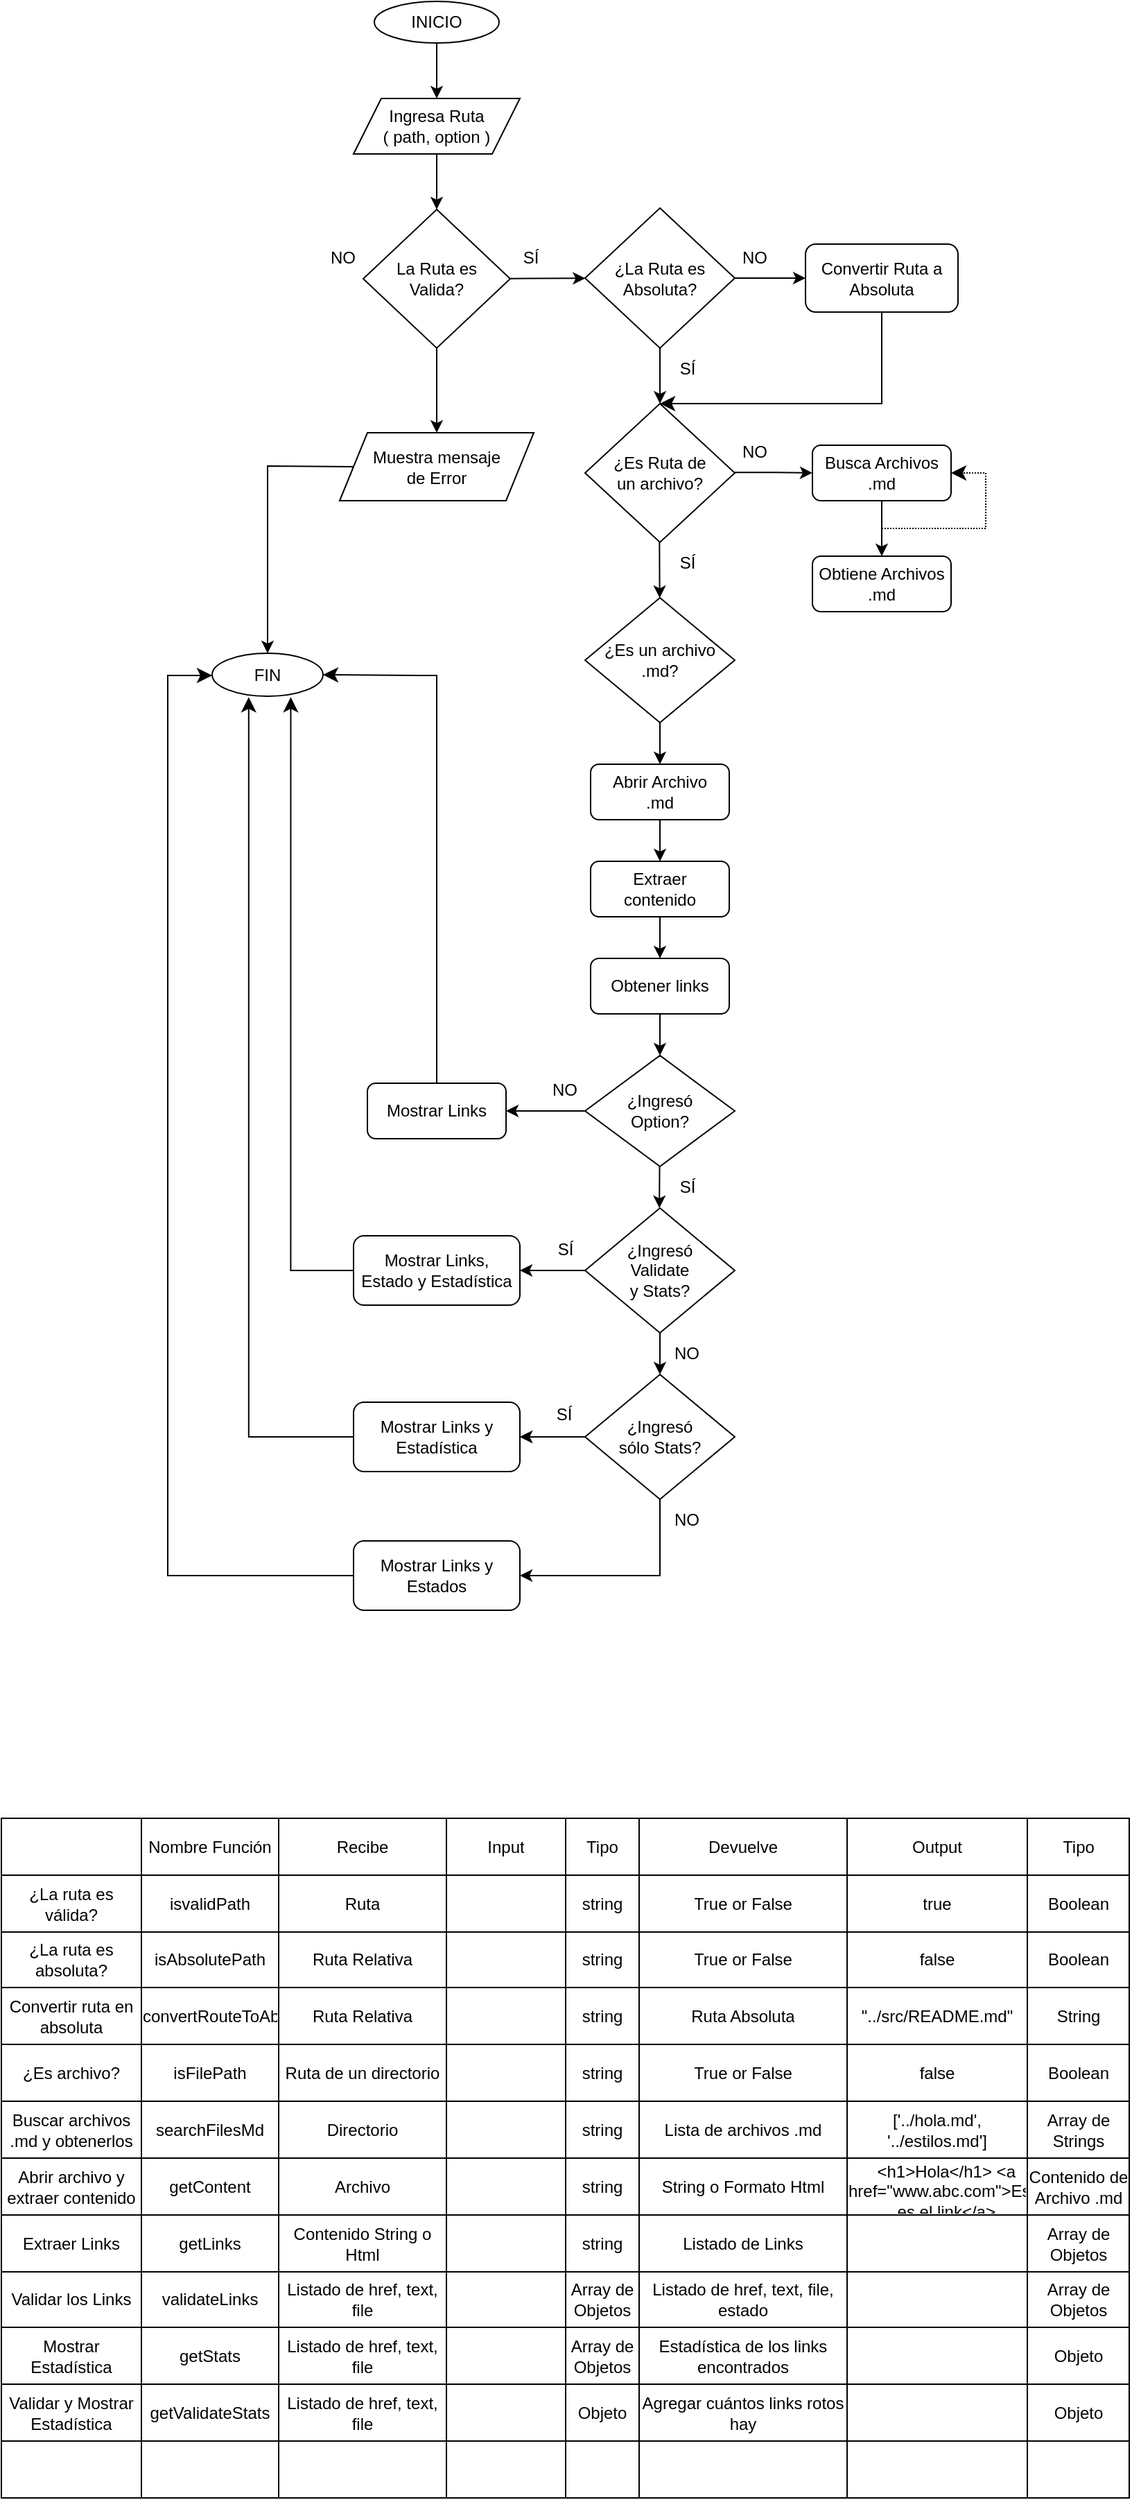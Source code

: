 <mxfile version="21.0.6" type="github">
  <diagram name="Página-1" id="93haLuahg1Ov3Uhfy_TV">
    <mxGraphModel dx="1177" dy="537" grid="1" gridSize="10" guides="1" tooltips="1" connect="1" arrows="1" fold="1" page="1" pageScale="1" pageWidth="827" pageHeight="1169" math="0" shadow="0">
      <root>
        <mxCell id="0" />
        <mxCell id="1" parent="0" />
        <mxCell id="Y0-RWTtbSj_2u-Xx135a-1" value="INICIO" style="ellipse;whiteSpace=wrap;html=1;" vertex="1" parent="1">
          <mxGeometry x="279" y="50" width="90" height="30" as="geometry" />
        </mxCell>
        <mxCell id="Y0-RWTtbSj_2u-Xx135a-2" value="Ingresa Ruta&lt;br&gt;( path, option )" style="shape=parallelogram;perimeter=parallelogramPerimeter;whiteSpace=wrap;html=1;fixedSize=1;" vertex="1" parent="1">
          <mxGeometry x="264" y="120" width="120" height="40" as="geometry" />
        </mxCell>
        <mxCell id="Y0-RWTtbSj_2u-Xx135a-3" value="" style="endArrow=classic;html=1;rounded=0;" edge="1" parent="1" source="Y0-RWTtbSj_2u-Xx135a-1" target="Y0-RWTtbSj_2u-Xx135a-2">
          <mxGeometry width="50" height="50" relative="1" as="geometry">
            <mxPoint x="300" y="220" as="sourcePoint" />
            <mxPoint x="350" y="170" as="targetPoint" />
          </mxGeometry>
        </mxCell>
        <mxCell id="Y0-RWTtbSj_2u-Xx135a-4" value="La Ruta es &lt;br&gt;Valida?" style="rhombus;whiteSpace=wrap;html=1;" vertex="1" parent="1">
          <mxGeometry x="271" y="200" width="106" height="100" as="geometry" />
        </mxCell>
        <mxCell id="Y0-RWTtbSj_2u-Xx135a-5" value="" style="endArrow=classic;html=1;rounded=0;" edge="1" parent="1" source="Y0-RWTtbSj_2u-Xx135a-2" target="Y0-RWTtbSj_2u-Xx135a-4">
          <mxGeometry width="50" height="50" relative="1" as="geometry">
            <mxPoint x="324" y="160" as="sourcePoint" />
            <mxPoint x="324" y="200" as="targetPoint" />
          </mxGeometry>
        </mxCell>
        <mxCell id="Y0-RWTtbSj_2u-Xx135a-6" value="" style="endArrow=classic;html=1;rounded=0;" edge="1" parent="1" source="Y0-RWTtbSj_2u-Xx135a-4" target="Y0-RWTtbSj_2u-Xx135a-12">
          <mxGeometry width="50" height="50" relative="1" as="geometry">
            <mxPoint x="380" y="260" as="sourcePoint" />
            <mxPoint x="420" y="239" as="targetPoint" />
          </mxGeometry>
        </mxCell>
        <mxCell id="Y0-RWTtbSj_2u-Xx135a-7" value="" style="endArrow=classic;html=1;rounded=0;entryX=0.5;entryY=0;entryDx=0;entryDy=0;" edge="1" parent="1" source="Y0-RWTtbSj_2u-Xx135a-4" target="Y0-RWTtbSj_2u-Xx135a-15">
          <mxGeometry width="50" height="50" relative="1" as="geometry">
            <mxPoint x="270" y="250" as="sourcePoint" />
            <mxPoint x="250" y="250" as="targetPoint" />
          </mxGeometry>
        </mxCell>
        <mxCell id="Y0-RWTtbSj_2u-Xx135a-8" value="NO" style="text;strokeColor=none;align=center;fillColor=none;html=1;verticalAlign=middle;whiteSpace=wrap;rounded=0;" vertex="1" parent="1">
          <mxGeometry x="242" y="220" width="29" height="30" as="geometry" />
        </mxCell>
        <mxCell id="Y0-RWTtbSj_2u-Xx135a-9" value="SÍ" style="text;strokeColor=none;align=center;fillColor=none;html=1;verticalAlign=middle;whiteSpace=wrap;rounded=0;" vertex="1" parent="1">
          <mxGeometry x="377" y="220" width="30" height="30" as="geometry" />
        </mxCell>
        <mxCell id="Y0-RWTtbSj_2u-Xx135a-10" value="Convertir Ruta a Absoluta" style="rounded=1;whiteSpace=wrap;html=1;" vertex="1" parent="1">
          <mxGeometry x="590" y="225" width="110" height="49" as="geometry" />
        </mxCell>
        <mxCell id="Y0-RWTtbSj_2u-Xx135a-11" value="Busca Archivos .md" style="rounded=1;whiteSpace=wrap;html=1;" vertex="1" parent="1">
          <mxGeometry x="595" y="370" width="100" height="40" as="geometry" />
        </mxCell>
        <mxCell id="Y0-RWTtbSj_2u-Xx135a-12" value="¿La Ruta es Absoluta?" style="rhombus;whiteSpace=wrap;html=1;" vertex="1" parent="1">
          <mxGeometry x="431" y="199" width="108" height="101" as="geometry" />
        </mxCell>
        <mxCell id="Y0-RWTtbSj_2u-Xx135a-19" value="" style="endArrow=classic;html=1;rounded=0;startArrow=none;entryX=0.5;entryY=0;entryDx=0;entryDy=0;exitX=0;exitY=0.5;exitDx=0;exitDy=0;" edge="1" parent="1" source="Y0-RWTtbSj_2u-Xx135a-15" target="Y0-RWTtbSj_2u-Xx135a-20">
          <mxGeometry width="50" height="50" relative="1" as="geometry">
            <mxPoint x="150" y="270" as="sourcePoint" />
            <mxPoint x="159.5" y="303.5" as="targetPoint" />
            <Array as="points">
              <mxPoint x="202" y="385" />
            </Array>
          </mxGeometry>
        </mxCell>
        <mxCell id="Y0-RWTtbSj_2u-Xx135a-20" value="FIN" style="ellipse;whiteSpace=wrap;html=1;" vertex="1" parent="1">
          <mxGeometry x="162" y="520" width="80" height="31" as="geometry" />
        </mxCell>
        <mxCell id="Y0-RWTtbSj_2u-Xx135a-21" value="" style="endArrow=classic;html=1;rounded=0;" edge="1" parent="1" source="Y0-RWTtbSj_2u-Xx135a-12" target="Y0-RWTtbSj_2u-Xx135a-10">
          <mxGeometry width="50" height="50" relative="1" as="geometry">
            <mxPoint x="522" y="239" as="sourcePoint" />
            <mxPoint x="600" y="240" as="targetPoint" />
          </mxGeometry>
        </mxCell>
        <mxCell id="Y0-RWTtbSj_2u-Xx135a-22" value="NO" style="text;strokeColor=none;align=center;fillColor=none;html=1;verticalAlign=middle;whiteSpace=wrap;rounded=0;" vertex="1" parent="1">
          <mxGeometry x="539" y="220" width="29" height="30" as="geometry" />
        </mxCell>
        <mxCell id="Y0-RWTtbSj_2u-Xx135a-23" value="" style="endArrow=classic;html=1;rounded=0;exitX=0.5;exitY=1;exitDx=0;exitDy=0;" edge="1" parent="1" source="Y0-RWTtbSj_2u-Xx135a-12" target="Y0-RWTtbSj_2u-Xx135a-25">
          <mxGeometry width="50" height="50" relative="1" as="geometry">
            <mxPoint x="471.5" y="280" as="sourcePoint" />
            <mxPoint x="471.5" y="320" as="targetPoint" />
          </mxGeometry>
        </mxCell>
        <mxCell id="Y0-RWTtbSj_2u-Xx135a-24" value="SÍ" style="text;strokeColor=none;align=center;fillColor=none;html=1;verticalAlign=middle;whiteSpace=wrap;rounded=0;" vertex="1" parent="1">
          <mxGeometry x="490" y="300" width="30" height="30" as="geometry" />
        </mxCell>
        <mxCell id="Y0-RWTtbSj_2u-Xx135a-25" value="¿Es Ruta de&lt;br&gt;un archivo?" style="rhombus;whiteSpace=wrap;html=1;" vertex="1" parent="1">
          <mxGeometry x="431" y="340" width="108" height="100" as="geometry" />
        </mxCell>
        <mxCell id="Y0-RWTtbSj_2u-Xx135a-15" value="Muestra mensaje&lt;br&gt;de Error" style="shape=parallelogram;perimeter=parallelogramPerimeter;whiteSpace=wrap;html=1;fixedSize=1;" vertex="1" parent="1">
          <mxGeometry x="254" y="361" width="140" height="49" as="geometry" />
        </mxCell>
        <mxCell id="Y0-RWTtbSj_2u-Xx135a-29" value="" style="endArrow=classic;html=1;rounded=0;exitX=1;exitY=0.5;exitDx=0;exitDy=0;entryX=0;entryY=0.5;entryDx=0;entryDy=0;" edge="1" parent="1" target="Y0-RWTtbSj_2u-Xx135a-11">
          <mxGeometry width="50" height="50" relative="1" as="geometry">
            <mxPoint x="539" y="389.66" as="sourcePoint" />
            <mxPoint x="590" y="389.66" as="targetPoint" />
            <Array as="points">
              <mxPoint x="570" y="389.66" />
            </Array>
          </mxGeometry>
        </mxCell>
        <mxCell id="Y0-RWTtbSj_2u-Xx135a-30" value="" style="endArrow=classic;html=1;rounded=0;exitX=0.5;exitY=1;exitDx=0;exitDy=0;" edge="1" parent="1" target="Y0-RWTtbSj_2u-Xx135a-40">
          <mxGeometry width="50" height="50" relative="1" as="geometry">
            <mxPoint x="484.66" y="440" as="sourcePoint" />
            <mxPoint x="484.66" y="480" as="targetPoint" />
          </mxGeometry>
        </mxCell>
        <mxCell id="Y0-RWTtbSj_2u-Xx135a-31" value="SÍ" style="text;strokeColor=none;align=center;fillColor=none;html=1;verticalAlign=middle;whiteSpace=wrap;rounded=0;" vertex="1" parent="1">
          <mxGeometry x="490" y="440" width="30" height="30" as="geometry" />
        </mxCell>
        <mxCell id="Y0-RWTtbSj_2u-Xx135a-32" value="NO" style="text;strokeColor=none;align=center;fillColor=none;html=1;verticalAlign=middle;whiteSpace=wrap;rounded=0;" vertex="1" parent="1">
          <mxGeometry x="539" y="360" width="29" height="30" as="geometry" />
        </mxCell>
        <mxCell id="Y0-RWTtbSj_2u-Xx135a-33" value="Obtiene Archivos .md" style="rounded=1;whiteSpace=wrap;html=1;" vertex="1" parent="1">
          <mxGeometry x="595" y="450" width="100" height="40" as="geometry" />
        </mxCell>
        <mxCell id="Y0-RWTtbSj_2u-Xx135a-34" value="" style="edgeStyle=segmentEdgeStyle;endArrow=classic;html=1;curved=0;rounded=0;endSize=8;startSize=8;exitX=0.5;exitY=1;exitDx=0;exitDy=0;entryX=0.5;entryY=0;entryDx=0;entryDy=0;" edge="1" parent="1" source="Y0-RWTtbSj_2u-Xx135a-10" target="Y0-RWTtbSj_2u-Xx135a-25">
          <mxGeometry width="50" height="50" relative="1" as="geometry">
            <mxPoint x="595" y="339.97" as="sourcePoint" />
            <mxPoint x="645" y="289.97" as="targetPoint" />
            <Array as="points">
              <mxPoint x="645" y="340" />
            </Array>
          </mxGeometry>
        </mxCell>
        <mxCell id="Y0-RWTtbSj_2u-Xx135a-36" value="" style="endArrow=classic;html=1;rounded=0;exitX=0.5;exitY=1;exitDx=0;exitDy=0;entryX=0.5;entryY=0;entryDx=0;entryDy=0;" edge="1" parent="1" source="Y0-RWTtbSj_2u-Xx135a-11" target="Y0-RWTtbSj_2u-Xx135a-33">
          <mxGeometry width="50" height="50" relative="1" as="geometry">
            <mxPoint x="494.66" y="450" as="sourcePoint" />
            <mxPoint x="494.66" y="490" as="targetPoint" />
          </mxGeometry>
        </mxCell>
        <mxCell id="Y0-RWTtbSj_2u-Xx135a-39" value="" style="edgeStyle=elbowEdgeStyle;elbow=horizontal;endArrow=classic;html=1;curved=0;rounded=0;endSize=8;startSize=8;entryX=1;entryY=0.5;entryDx=0;entryDy=0;dashed=1;dashPattern=1 1;" edge="1" parent="1" target="Y0-RWTtbSj_2u-Xx135a-11">
          <mxGeometry width="50" height="50" relative="1" as="geometry">
            <mxPoint x="645" y="430" as="sourcePoint" />
            <mxPoint x="730" y="400" as="targetPoint" />
            <Array as="points">
              <mxPoint x="720" y="430" />
            </Array>
          </mxGeometry>
        </mxCell>
        <mxCell id="Y0-RWTtbSj_2u-Xx135a-40" value="¿Es un&amp;nbsp;archivo&lt;br&gt;.md?" style="rhombus;whiteSpace=wrap;html=1;" vertex="1" parent="1">
          <mxGeometry x="431" y="480" width="108" height="90" as="geometry" />
        </mxCell>
        <mxCell id="Y0-RWTtbSj_2u-Xx135a-42" value="Abrir Archivo &lt;br&gt;.md" style="rounded=1;whiteSpace=wrap;html=1;" vertex="1" parent="1">
          <mxGeometry x="435" y="600" width="100" height="40" as="geometry" />
        </mxCell>
        <mxCell id="Y0-RWTtbSj_2u-Xx135a-43" value="Extraer &lt;br&gt;contenido" style="rounded=1;whiteSpace=wrap;html=1;" vertex="1" parent="1">
          <mxGeometry x="435" y="670" width="100" height="40" as="geometry" />
        </mxCell>
        <mxCell id="Y0-RWTtbSj_2u-Xx135a-44" value="Obtener links" style="rounded=1;whiteSpace=wrap;html=1;" vertex="1" parent="1">
          <mxGeometry x="435" y="740" width="100" height="40" as="geometry" />
        </mxCell>
        <mxCell id="Y0-RWTtbSj_2u-Xx135a-45" value="" style="endArrow=classic;html=1;rounded=0;entryX=0.5;entryY=0;entryDx=0;entryDy=0;" edge="1" parent="1" source="Y0-RWTtbSj_2u-Xx135a-40" target="Y0-RWTtbSj_2u-Xx135a-42">
          <mxGeometry width="50" height="50" relative="1" as="geometry">
            <mxPoint x="485" y="580" as="sourcePoint" />
            <mxPoint x="495" y="490" as="targetPoint" />
          </mxGeometry>
        </mxCell>
        <mxCell id="Y0-RWTtbSj_2u-Xx135a-46" value="" style="endArrow=classic;html=1;rounded=0;" edge="1" parent="1" source="Y0-RWTtbSj_2u-Xx135a-42" target="Y0-RWTtbSj_2u-Xx135a-43">
          <mxGeometry width="50" height="50" relative="1" as="geometry">
            <mxPoint x="484.58" y="640" as="sourcePoint" />
            <mxPoint x="484.58" y="680" as="targetPoint" />
          </mxGeometry>
        </mxCell>
        <mxCell id="Y0-RWTtbSj_2u-Xx135a-47" value="" style="endArrow=classic;html=1;rounded=0;exitX=0.5;exitY=1;exitDx=0;exitDy=0;" edge="1" parent="1" source="Y0-RWTtbSj_2u-Xx135a-43" target="Y0-RWTtbSj_2u-Xx135a-44">
          <mxGeometry width="50" height="50" relative="1" as="geometry">
            <mxPoint x="484.58" y="720" as="sourcePoint" />
            <mxPoint x="485" y="740" as="targetPoint" />
          </mxGeometry>
        </mxCell>
        <mxCell id="Y0-RWTtbSj_2u-Xx135a-49" value="" style="endArrow=classic;html=1;rounded=0;" edge="1" parent="1" source="Y0-RWTtbSj_2u-Xx135a-44" target="Y0-RWTtbSj_2u-Xx135a-50">
          <mxGeometry width="50" height="50" relative="1" as="geometry">
            <mxPoint x="484.58" y="780" as="sourcePoint" />
            <mxPoint x="484.58" y="810" as="targetPoint" />
          </mxGeometry>
        </mxCell>
        <mxCell id="Y0-RWTtbSj_2u-Xx135a-50" value="¿Ingresó &lt;br&gt;Option?" style="rhombus;whiteSpace=wrap;html=1;" vertex="1" parent="1">
          <mxGeometry x="431" y="810" width="108" height="80" as="geometry" />
        </mxCell>
        <mxCell id="Y0-RWTtbSj_2u-Xx135a-51" value="" style="endArrow=classic;html=1;rounded=0;" edge="1" parent="1" source="Y0-RWTtbSj_2u-Xx135a-50">
          <mxGeometry width="50" height="50" relative="1" as="geometry">
            <mxPoint x="484.58" y="890" as="sourcePoint" />
            <mxPoint x="484.58" y="920" as="targetPoint" />
          </mxGeometry>
        </mxCell>
        <mxCell id="Y0-RWTtbSj_2u-Xx135a-54" value="SÍ" style="text;strokeColor=none;align=center;fillColor=none;html=1;verticalAlign=middle;whiteSpace=wrap;rounded=0;" vertex="1" parent="1">
          <mxGeometry x="401.5" y="935" width="30" height="30" as="geometry" />
        </mxCell>
        <mxCell id="Y0-RWTtbSj_2u-Xx135a-56" value="SÍ" style="text;strokeColor=none;align=center;fillColor=none;html=1;verticalAlign=middle;whiteSpace=wrap;rounded=0;" vertex="1" parent="1">
          <mxGeometry x="490" y="890" width="30" height="30" as="geometry" />
        </mxCell>
        <mxCell id="Y0-RWTtbSj_2u-Xx135a-57" value="Mostrar Links" style="rounded=1;whiteSpace=wrap;html=1;" vertex="1" parent="1">
          <mxGeometry x="274" y="830" width="100" height="40" as="geometry" />
        </mxCell>
        <mxCell id="Y0-RWTtbSj_2u-Xx135a-58" value="" style="endArrow=classic;html=1;rounded=0;" edge="1" parent="1" source="Y0-RWTtbSj_2u-Xx135a-50" target="Y0-RWTtbSj_2u-Xx135a-57">
          <mxGeometry width="50" height="50" relative="1" as="geometry">
            <mxPoint x="539" y="849.66" as="sourcePoint" />
            <mxPoint x="595" y="850" as="targetPoint" />
            <Array as="points" />
          </mxGeometry>
        </mxCell>
        <mxCell id="Y0-RWTtbSj_2u-Xx135a-59" value="NO" style="text;strokeColor=none;align=center;fillColor=none;html=1;verticalAlign=middle;whiteSpace=wrap;rounded=0;" vertex="1" parent="1">
          <mxGeometry x="402" y="820" width="29" height="30" as="geometry" />
        </mxCell>
        <mxCell id="Y0-RWTtbSj_2u-Xx135a-60" value="¿Ingresó &lt;br&gt;Validate &lt;br&gt;y Stats?" style="rhombus;whiteSpace=wrap;html=1;" vertex="1" parent="1">
          <mxGeometry x="431" y="920" width="108" height="90" as="geometry" />
        </mxCell>
        <mxCell id="Y0-RWTtbSj_2u-Xx135a-61" value="" style="endArrow=classic;html=1;rounded=0;" edge="1" parent="1" source="Y0-RWTtbSj_2u-Xx135a-60">
          <mxGeometry width="50" height="50" relative="1" as="geometry">
            <mxPoint x="484.58" y="1000" as="sourcePoint" />
            <mxPoint x="485" y="1040" as="targetPoint" />
          </mxGeometry>
        </mxCell>
        <mxCell id="Y0-RWTtbSj_2u-Xx135a-63" value="Mostrar Links, &lt;br&gt;Estado y Estadística" style="rounded=1;whiteSpace=wrap;html=1;" vertex="1" parent="1">
          <mxGeometry x="264" y="940" width="120" height="50" as="geometry" />
        </mxCell>
        <mxCell id="Y0-RWTtbSj_2u-Xx135a-64" value="" style="endArrow=classic;html=1;rounded=0;" edge="1" parent="1" target="Y0-RWTtbSj_2u-Xx135a-63" source="Y0-RWTtbSj_2u-Xx135a-60">
          <mxGeometry width="50" height="50" relative="1" as="geometry">
            <mxPoint x="539" y="965" as="sourcePoint" />
            <mxPoint x="595" y="965" as="targetPoint" />
            <Array as="points" />
          </mxGeometry>
        </mxCell>
        <mxCell id="Y0-RWTtbSj_2u-Xx135a-65" value="NO" style="text;strokeColor=none;align=center;fillColor=none;html=1;verticalAlign=middle;whiteSpace=wrap;rounded=0;" vertex="1" parent="1">
          <mxGeometry x="490" y="1010" width="29" height="30" as="geometry" />
        </mxCell>
        <mxCell id="Y0-RWTtbSj_2u-Xx135a-66" value="SÍ" style="text;strokeColor=none;align=center;fillColor=none;html=1;verticalAlign=middle;whiteSpace=wrap;rounded=0;" vertex="1" parent="1">
          <mxGeometry x="401" y="1054" width="30" height="30" as="geometry" />
        </mxCell>
        <mxCell id="Y0-RWTtbSj_2u-Xx135a-76" value="" style="edgeStyle=orthogonalEdgeStyle;rounded=0;orthogonalLoop=1;jettySize=auto;html=1;" edge="1" parent="1" source="Y0-RWTtbSj_2u-Xx135a-67" target="Y0-RWTtbSj_2u-Xx135a-69">
          <mxGeometry relative="1" as="geometry" />
        </mxCell>
        <mxCell id="Y0-RWTtbSj_2u-Xx135a-67" value="¿Ingresó &lt;br&gt;sólo Stats?" style="rhombus;whiteSpace=wrap;html=1;" vertex="1" parent="1">
          <mxGeometry x="431" y="1040" width="108" height="90" as="geometry" />
        </mxCell>
        <mxCell id="Y0-RWTtbSj_2u-Xx135a-69" value="Mostrar Links y Estadística" style="rounded=1;whiteSpace=wrap;html=1;" vertex="1" parent="1">
          <mxGeometry x="264" y="1060" width="120" height="50" as="geometry" />
        </mxCell>
        <mxCell id="Y0-RWTtbSj_2u-Xx135a-70" value="" style="endArrow=classic;html=1;rounded=0;exitX=0;exitY=0.5;exitDx=0;exitDy=0;" edge="1" parent="1" target="Y0-RWTtbSj_2u-Xx135a-69" source="Y0-RWTtbSj_2u-Xx135a-67">
          <mxGeometry width="50" height="50" relative="1" as="geometry">
            <mxPoint x="539" y="1085" as="sourcePoint" />
            <mxPoint x="595" y="1085" as="targetPoint" />
            <Array as="points" />
          </mxGeometry>
        </mxCell>
        <mxCell id="Y0-RWTtbSj_2u-Xx135a-74" style="edgeStyle=orthogonalEdgeStyle;rounded=0;orthogonalLoop=1;jettySize=auto;html=1;exitX=0.5;exitY=1;exitDx=0;exitDy=0;entryX=1;entryY=0.5;entryDx=0;entryDy=0;" edge="1" parent="1" source="Y0-RWTtbSj_2u-Xx135a-67" target="Y0-RWTtbSj_2u-Xx135a-72">
          <mxGeometry relative="1" as="geometry">
            <mxPoint x="540" y="1200" as="targetPoint" />
          </mxGeometry>
        </mxCell>
        <mxCell id="Y0-RWTtbSj_2u-Xx135a-71" value="NO" style="text;strokeColor=none;align=center;fillColor=none;html=1;verticalAlign=middle;whiteSpace=wrap;rounded=0;" vertex="1" parent="1">
          <mxGeometry x="490" y="1130" width="29" height="30" as="geometry" />
        </mxCell>
        <mxCell id="Y0-RWTtbSj_2u-Xx135a-72" value="Mostrar Links y Estados" style="rounded=1;whiteSpace=wrap;html=1;" vertex="1" parent="1">
          <mxGeometry x="264" y="1160" width="120" height="50" as="geometry" />
        </mxCell>
        <mxCell id="Y0-RWTtbSj_2u-Xx135a-77" value="" style="edgeStyle=segmentEdgeStyle;endArrow=classic;html=1;curved=0;rounded=0;endSize=8;startSize=8;entryX=1;entryY=0.5;entryDx=0;entryDy=0;" edge="1" parent="1" source="Y0-RWTtbSj_2u-Xx135a-57" target="Y0-RWTtbSj_2u-Xx135a-20">
          <mxGeometry width="50" height="50" relative="1" as="geometry">
            <mxPoint x="270" y="850" as="sourcePoint" />
            <mxPoint x="200" y="720" as="targetPoint" />
            <Array as="points">
              <mxPoint x="324" y="536" />
              <mxPoint x="310" y="536" />
            </Array>
          </mxGeometry>
        </mxCell>
        <mxCell id="Y0-RWTtbSj_2u-Xx135a-78" value="" style="edgeStyle=segmentEdgeStyle;endArrow=classic;html=1;curved=0;rounded=0;endSize=8;startSize=8;exitX=0;exitY=0.5;exitDx=0;exitDy=0;entryX=0.709;entryY=1.02;entryDx=0;entryDy=0;entryPerimeter=0;" edge="1" parent="1" source="Y0-RWTtbSj_2u-Xx135a-63" target="Y0-RWTtbSj_2u-Xx135a-20">
          <mxGeometry width="50" height="50" relative="1" as="geometry">
            <mxPoint x="60" y="680" as="sourcePoint" />
            <mxPoint x="110" y="630" as="targetPoint" />
          </mxGeometry>
        </mxCell>
        <mxCell id="Y0-RWTtbSj_2u-Xx135a-79" value="" style="edgeStyle=segmentEdgeStyle;endArrow=classic;html=1;curved=0;rounded=0;endSize=8;startSize=8;exitX=0;exitY=0.5;exitDx=0;exitDy=0;entryX=0.33;entryY=1.02;entryDx=0;entryDy=0;entryPerimeter=0;" edge="1" parent="1" source="Y0-RWTtbSj_2u-Xx135a-69" target="Y0-RWTtbSj_2u-Xx135a-20">
          <mxGeometry width="50" height="50" relative="1" as="geometry">
            <mxPoint x="60" y="990" as="sourcePoint" />
            <mxPoint x="110" y="940" as="targetPoint" />
          </mxGeometry>
        </mxCell>
        <mxCell id="Y0-RWTtbSj_2u-Xx135a-80" value="" style="edgeStyle=segmentEdgeStyle;endArrow=classic;html=1;curved=0;rounded=0;endSize=8;startSize=8;entryX=0;entryY=0.5;entryDx=0;entryDy=0;" edge="1" parent="1" source="Y0-RWTtbSj_2u-Xx135a-72" target="Y0-RWTtbSj_2u-Xx135a-20">
          <mxGeometry width="50" height="50" relative="1" as="geometry">
            <mxPoint x="60" y="1140" as="sourcePoint" />
            <mxPoint x="110" y="530" as="targetPoint" />
            <Array as="points">
              <mxPoint x="130" y="1185" />
              <mxPoint x="130" y="536" />
              <mxPoint x="162" y="536" />
            </Array>
          </mxGeometry>
        </mxCell>
        <mxCell id="Y0-RWTtbSj_2u-Xx135a-82" value="" style="shape=table;startSize=0;container=1;collapsible=0;childLayout=tableLayout;" vertex="1" parent="1">
          <mxGeometry x="10" y="1360" width="813.5" height="490" as="geometry" />
        </mxCell>
        <mxCell id="Y0-RWTtbSj_2u-Xx135a-83" value="" style="shape=tableRow;horizontal=0;startSize=0;swimlaneHead=0;swimlaneBody=0;strokeColor=inherit;top=0;left=0;bottom=0;right=0;collapsible=0;dropTarget=0;fillColor=none;points=[[0,0.5],[1,0.5]];portConstraint=eastwest;" vertex="1" parent="Y0-RWTtbSj_2u-Xx135a-82">
          <mxGeometry width="813.5" height="41" as="geometry" />
        </mxCell>
        <mxCell id="Y0-RWTtbSj_2u-Xx135a-84" value="" style="shape=partialRectangle;html=1;whiteSpace=wrap;connectable=0;strokeColor=inherit;overflow=hidden;fillColor=none;top=0;left=0;bottom=0;right=0;pointerEvents=1;" vertex="1" parent="Y0-RWTtbSj_2u-Xx135a-83">
          <mxGeometry width="101" height="41" as="geometry">
            <mxRectangle width="101" height="41" as="alternateBounds" />
          </mxGeometry>
        </mxCell>
        <mxCell id="Y0-RWTtbSj_2u-Xx135a-85" value="Nombre Función" style="shape=partialRectangle;html=1;whiteSpace=wrap;connectable=0;strokeColor=inherit;overflow=hidden;fillColor=none;top=0;left=0;bottom=0;right=0;pointerEvents=1;" vertex="1" parent="Y0-RWTtbSj_2u-Xx135a-83">
          <mxGeometry x="101" width="99" height="41" as="geometry">
            <mxRectangle width="99" height="41" as="alternateBounds" />
          </mxGeometry>
        </mxCell>
        <mxCell id="Y0-RWTtbSj_2u-Xx135a-86" value="Recibe" style="shape=partialRectangle;html=1;whiteSpace=wrap;connectable=0;strokeColor=inherit;overflow=hidden;fillColor=none;top=0;left=0;bottom=0;right=0;pointerEvents=1;" vertex="1" parent="Y0-RWTtbSj_2u-Xx135a-83">
          <mxGeometry x="200" width="121" height="41" as="geometry">
            <mxRectangle width="121" height="41" as="alternateBounds" />
          </mxGeometry>
        </mxCell>
        <mxCell id="Y0-RWTtbSj_2u-Xx135a-87" value="Input" style="shape=partialRectangle;html=1;whiteSpace=wrap;connectable=0;strokeColor=inherit;overflow=hidden;fillColor=none;top=0;left=0;bottom=0;right=0;pointerEvents=1;" vertex="1" parent="Y0-RWTtbSj_2u-Xx135a-83">
          <mxGeometry x="321" width="86" height="41" as="geometry">
            <mxRectangle width="86" height="41" as="alternateBounds" />
          </mxGeometry>
        </mxCell>
        <mxCell id="Y0-RWTtbSj_2u-Xx135a-88" value="Tipo" style="shape=partialRectangle;html=1;whiteSpace=wrap;connectable=0;strokeColor=inherit;overflow=hidden;fillColor=none;top=0;left=0;bottom=0;right=0;pointerEvents=1;" vertex="1" parent="Y0-RWTtbSj_2u-Xx135a-83">
          <mxGeometry x="407" width="53" height="41" as="geometry">
            <mxRectangle width="53" height="41" as="alternateBounds" />
          </mxGeometry>
        </mxCell>
        <mxCell id="Y0-RWTtbSj_2u-Xx135a-89" value="Devuelve" style="shape=partialRectangle;html=1;whiteSpace=wrap;connectable=0;strokeColor=inherit;overflow=hidden;fillColor=none;top=0;left=0;bottom=0;right=0;pointerEvents=1;" vertex="1" parent="Y0-RWTtbSj_2u-Xx135a-83">
          <mxGeometry x="460" width="150" height="41" as="geometry">
            <mxRectangle width="150" height="41" as="alternateBounds" />
          </mxGeometry>
        </mxCell>
        <mxCell id="Y0-RWTtbSj_2u-Xx135a-90" value="Output" style="shape=partialRectangle;html=1;whiteSpace=wrap;connectable=0;strokeColor=inherit;overflow=hidden;fillColor=none;top=0;left=0;bottom=0;right=0;pointerEvents=1;" vertex="1" parent="Y0-RWTtbSj_2u-Xx135a-83">
          <mxGeometry x="610" width="130" height="41" as="geometry">
            <mxRectangle width="130" height="41" as="alternateBounds" />
          </mxGeometry>
        </mxCell>
        <mxCell id="Y0-RWTtbSj_2u-Xx135a-91" value="Tipo" style="shape=partialRectangle;html=1;whiteSpace=wrap;connectable=0;strokeColor=inherit;overflow=hidden;fillColor=none;top=0;left=0;bottom=0;right=0;pointerEvents=1;" vertex="1" parent="Y0-RWTtbSj_2u-Xx135a-83">
          <mxGeometry x="740" width="74" height="41" as="geometry">
            <mxRectangle width="74" height="41" as="alternateBounds" />
          </mxGeometry>
        </mxCell>
        <mxCell id="Y0-RWTtbSj_2u-Xx135a-92" value="" style="shape=tableRow;horizontal=0;startSize=0;swimlaneHead=0;swimlaneBody=0;strokeColor=inherit;top=0;left=0;bottom=0;right=0;collapsible=0;dropTarget=0;fillColor=none;points=[[0,0.5],[1,0.5]];portConstraint=eastwest;" vertex="1" parent="Y0-RWTtbSj_2u-Xx135a-82">
          <mxGeometry y="41" width="813.5" height="41" as="geometry" />
        </mxCell>
        <mxCell id="Y0-RWTtbSj_2u-Xx135a-93" value="¿La ruta es válida?" style="shape=partialRectangle;html=1;whiteSpace=wrap;connectable=0;strokeColor=inherit;overflow=hidden;fillColor=none;top=0;left=0;bottom=0;right=0;pointerEvents=1;" vertex="1" parent="Y0-RWTtbSj_2u-Xx135a-92">
          <mxGeometry width="101" height="41" as="geometry">
            <mxRectangle width="101" height="41" as="alternateBounds" />
          </mxGeometry>
        </mxCell>
        <mxCell id="Y0-RWTtbSj_2u-Xx135a-94" value="isvalidPath" style="shape=partialRectangle;html=1;whiteSpace=wrap;connectable=0;strokeColor=inherit;overflow=hidden;fillColor=none;top=0;left=0;bottom=0;right=0;pointerEvents=1;" vertex="1" parent="Y0-RWTtbSj_2u-Xx135a-92">
          <mxGeometry x="101" width="99" height="41" as="geometry">
            <mxRectangle width="99" height="41" as="alternateBounds" />
          </mxGeometry>
        </mxCell>
        <mxCell id="Y0-RWTtbSj_2u-Xx135a-95" value="Ruta" style="shape=partialRectangle;html=1;whiteSpace=wrap;connectable=0;strokeColor=inherit;overflow=hidden;fillColor=none;top=0;left=0;bottom=0;right=0;pointerEvents=1;" vertex="1" parent="Y0-RWTtbSj_2u-Xx135a-92">
          <mxGeometry x="200" width="121" height="41" as="geometry">
            <mxRectangle width="121" height="41" as="alternateBounds" />
          </mxGeometry>
        </mxCell>
        <mxCell id="Y0-RWTtbSj_2u-Xx135a-96" value="" style="shape=partialRectangle;html=1;whiteSpace=wrap;connectable=0;strokeColor=inherit;overflow=hidden;fillColor=none;top=0;left=0;bottom=0;right=0;pointerEvents=1;" vertex="1" parent="Y0-RWTtbSj_2u-Xx135a-92">
          <mxGeometry x="321" width="86" height="41" as="geometry">
            <mxRectangle width="86" height="41" as="alternateBounds" />
          </mxGeometry>
        </mxCell>
        <mxCell id="Y0-RWTtbSj_2u-Xx135a-97" value="string" style="shape=partialRectangle;html=1;whiteSpace=wrap;connectable=0;strokeColor=inherit;overflow=hidden;fillColor=none;top=0;left=0;bottom=0;right=0;pointerEvents=1;" vertex="1" parent="Y0-RWTtbSj_2u-Xx135a-92">
          <mxGeometry x="407" width="53" height="41" as="geometry">
            <mxRectangle width="53" height="41" as="alternateBounds" />
          </mxGeometry>
        </mxCell>
        <mxCell id="Y0-RWTtbSj_2u-Xx135a-98" value="True or False" style="shape=partialRectangle;html=1;whiteSpace=wrap;connectable=0;strokeColor=inherit;overflow=hidden;fillColor=none;top=0;left=0;bottom=0;right=0;pointerEvents=1;" vertex="1" parent="Y0-RWTtbSj_2u-Xx135a-92">
          <mxGeometry x="460" width="150" height="41" as="geometry">
            <mxRectangle width="150" height="41" as="alternateBounds" />
          </mxGeometry>
        </mxCell>
        <mxCell id="Y0-RWTtbSj_2u-Xx135a-99" value="true" style="shape=partialRectangle;html=1;whiteSpace=wrap;connectable=0;strokeColor=inherit;overflow=hidden;fillColor=none;top=0;left=0;bottom=0;right=0;pointerEvents=1;" vertex="1" parent="Y0-RWTtbSj_2u-Xx135a-92">
          <mxGeometry x="610" width="130" height="41" as="geometry">
            <mxRectangle width="130" height="41" as="alternateBounds" />
          </mxGeometry>
        </mxCell>
        <mxCell id="Y0-RWTtbSj_2u-Xx135a-100" value="Boolean" style="shape=partialRectangle;html=1;whiteSpace=wrap;connectable=0;strokeColor=inherit;overflow=hidden;fillColor=none;top=0;left=0;bottom=0;right=0;pointerEvents=1;" vertex="1" parent="Y0-RWTtbSj_2u-Xx135a-92">
          <mxGeometry x="740" width="74" height="41" as="geometry">
            <mxRectangle width="74" height="41" as="alternateBounds" />
          </mxGeometry>
        </mxCell>
        <mxCell id="Y0-RWTtbSj_2u-Xx135a-101" value="" style="shape=tableRow;horizontal=0;startSize=0;swimlaneHead=0;swimlaneBody=0;strokeColor=inherit;top=0;left=0;bottom=0;right=0;collapsible=0;dropTarget=0;fillColor=none;points=[[0,0.5],[1,0.5]];portConstraint=eastwest;" vertex="1" parent="Y0-RWTtbSj_2u-Xx135a-82">
          <mxGeometry y="82" width="813.5" height="40" as="geometry" />
        </mxCell>
        <mxCell id="Y0-RWTtbSj_2u-Xx135a-102" value="¿La ruta es absoluta?" style="shape=partialRectangle;html=1;whiteSpace=wrap;connectable=0;strokeColor=inherit;overflow=hidden;fillColor=none;top=0;left=0;bottom=0;right=0;pointerEvents=1;" vertex="1" parent="Y0-RWTtbSj_2u-Xx135a-101">
          <mxGeometry width="101" height="40" as="geometry">
            <mxRectangle width="101" height="40" as="alternateBounds" />
          </mxGeometry>
        </mxCell>
        <mxCell id="Y0-RWTtbSj_2u-Xx135a-103" value="isAbsolutePath" style="shape=partialRectangle;html=1;whiteSpace=wrap;connectable=0;strokeColor=inherit;overflow=hidden;fillColor=none;top=0;left=0;bottom=0;right=0;pointerEvents=1;" vertex="1" parent="Y0-RWTtbSj_2u-Xx135a-101">
          <mxGeometry x="101" width="99" height="40" as="geometry">
            <mxRectangle width="99" height="40" as="alternateBounds" />
          </mxGeometry>
        </mxCell>
        <mxCell id="Y0-RWTtbSj_2u-Xx135a-104" value="Ruta Relativa" style="shape=partialRectangle;html=1;whiteSpace=wrap;connectable=0;strokeColor=inherit;overflow=hidden;fillColor=none;top=0;left=0;bottom=0;right=0;pointerEvents=1;" vertex="1" parent="Y0-RWTtbSj_2u-Xx135a-101">
          <mxGeometry x="200" width="121" height="40" as="geometry">
            <mxRectangle width="121" height="40" as="alternateBounds" />
          </mxGeometry>
        </mxCell>
        <mxCell id="Y0-RWTtbSj_2u-Xx135a-105" value="" style="shape=partialRectangle;html=1;whiteSpace=wrap;connectable=0;strokeColor=inherit;overflow=hidden;fillColor=none;top=0;left=0;bottom=0;right=0;pointerEvents=1;" vertex="1" parent="Y0-RWTtbSj_2u-Xx135a-101">
          <mxGeometry x="321" width="86" height="40" as="geometry">
            <mxRectangle width="86" height="40" as="alternateBounds" />
          </mxGeometry>
        </mxCell>
        <mxCell id="Y0-RWTtbSj_2u-Xx135a-106" value="string" style="shape=partialRectangle;html=1;whiteSpace=wrap;connectable=0;strokeColor=inherit;overflow=hidden;fillColor=none;top=0;left=0;bottom=0;right=0;pointerEvents=1;" vertex="1" parent="Y0-RWTtbSj_2u-Xx135a-101">
          <mxGeometry x="407" width="53" height="40" as="geometry">
            <mxRectangle width="53" height="40" as="alternateBounds" />
          </mxGeometry>
        </mxCell>
        <mxCell id="Y0-RWTtbSj_2u-Xx135a-107" value="True or False" style="shape=partialRectangle;html=1;whiteSpace=wrap;connectable=0;strokeColor=inherit;overflow=hidden;fillColor=none;top=0;left=0;bottom=0;right=0;pointerEvents=1;" vertex="1" parent="Y0-RWTtbSj_2u-Xx135a-101">
          <mxGeometry x="460" width="150" height="40" as="geometry">
            <mxRectangle width="150" height="40" as="alternateBounds" />
          </mxGeometry>
        </mxCell>
        <mxCell id="Y0-RWTtbSj_2u-Xx135a-108" value="false" style="shape=partialRectangle;html=1;whiteSpace=wrap;connectable=0;strokeColor=inherit;overflow=hidden;fillColor=none;top=0;left=0;bottom=0;right=0;pointerEvents=1;" vertex="1" parent="Y0-RWTtbSj_2u-Xx135a-101">
          <mxGeometry x="610" width="130" height="40" as="geometry">
            <mxRectangle width="130" height="40" as="alternateBounds" />
          </mxGeometry>
        </mxCell>
        <mxCell id="Y0-RWTtbSj_2u-Xx135a-109" value="Boolean" style="shape=partialRectangle;html=1;whiteSpace=wrap;connectable=0;strokeColor=inherit;overflow=hidden;fillColor=none;top=0;left=0;bottom=0;right=0;pointerEvents=1;" vertex="1" parent="Y0-RWTtbSj_2u-Xx135a-101">
          <mxGeometry x="740" width="74" height="40" as="geometry">
            <mxRectangle width="74" height="40" as="alternateBounds" />
          </mxGeometry>
        </mxCell>
        <mxCell id="Y0-RWTtbSj_2u-Xx135a-110" value="" style="shape=tableRow;horizontal=0;startSize=0;swimlaneHead=0;swimlaneBody=0;strokeColor=inherit;top=0;left=0;bottom=0;right=0;collapsible=0;dropTarget=0;fillColor=none;points=[[0,0.5],[1,0.5]];portConstraint=eastwest;" vertex="1" parent="Y0-RWTtbSj_2u-Xx135a-82">
          <mxGeometry y="122" width="813.5" height="41" as="geometry" />
        </mxCell>
        <mxCell id="Y0-RWTtbSj_2u-Xx135a-111" value="Convertir ruta en absoluta" style="shape=partialRectangle;html=1;whiteSpace=wrap;connectable=0;strokeColor=inherit;overflow=hidden;fillColor=none;top=0;left=0;bottom=0;right=0;pointerEvents=1;" vertex="1" parent="Y0-RWTtbSj_2u-Xx135a-110">
          <mxGeometry width="101" height="41" as="geometry">
            <mxRectangle width="101" height="41" as="alternateBounds" />
          </mxGeometry>
        </mxCell>
        <mxCell id="Y0-RWTtbSj_2u-Xx135a-112" value="convertRouteToAbsolute" style="shape=partialRectangle;html=1;whiteSpace=wrap;connectable=0;strokeColor=inherit;overflow=hidden;fillColor=none;top=0;left=0;bottom=0;right=0;pointerEvents=1;" vertex="1" parent="Y0-RWTtbSj_2u-Xx135a-110">
          <mxGeometry x="101" width="99" height="41" as="geometry">
            <mxRectangle width="99" height="41" as="alternateBounds" />
          </mxGeometry>
        </mxCell>
        <mxCell id="Y0-RWTtbSj_2u-Xx135a-113" value="Ruta Relativa" style="shape=partialRectangle;html=1;whiteSpace=wrap;connectable=0;strokeColor=inherit;overflow=hidden;fillColor=none;top=0;left=0;bottom=0;right=0;pointerEvents=1;" vertex="1" parent="Y0-RWTtbSj_2u-Xx135a-110">
          <mxGeometry x="200" width="121" height="41" as="geometry">
            <mxRectangle width="121" height="41" as="alternateBounds" />
          </mxGeometry>
        </mxCell>
        <mxCell id="Y0-RWTtbSj_2u-Xx135a-114" value="" style="shape=partialRectangle;html=1;whiteSpace=wrap;connectable=0;strokeColor=inherit;overflow=hidden;fillColor=none;top=0;left=0;bottom=0;right=0;pointerEvents=1;" vertex="1" parent="Y0-RWTtbSj_2u-Xx135a-110">
          <mxGeometry x="321" width="86" height="41" as="geometry">
            <mxRectangle width="86" height="41" as="alternateBounds" />
          </mxGeometry>
        </mxCell>
        <mxCell id="Y0-RWTtbSj_2u-Xx135a-115" value="string" style="shape=partialRectangle;html=1;whiteSpace=wrap;connectable=0;strokeColor=inherit;overflow=hidden;fillColor=none;top=0;left=0;bottom=0;right=0;pointerEvents=1;" vertex="1" parent="Y0-RWTtbSj_2u-Xx135a-110">
          <mxGeometry x="407" width="53" height="41" as="geometry">
            <mxRectangle width="53" height="41" as="alternateBounds" />
          </mxGeometry>
        </mxCell>
        <mxCell id="Y0-RWTtbSj_2u-Xx135a-116" value="Ruta Absoluta" style="shape=partialRectangle;html=1;whiteSpace=wrap;connectable=0;strokeColor=inherit;overflow=hidden;fillColor=none;top=0;left=0;bottom=0;right=0;pointerEvents=1;" vertex="1" parent="Y0-RWTtbSj_2u-Xx135a-110">
          <mxGeometry x="460" width="150" height="41" as="geometry">
            <mxRectangle width="150" height="41" as="alternateBounds" />
          </mxGeometry>
        </mxCell>
        <mxCell id="Y0-RWTtbSj_2u-Xx135a-117" value="&quot;../src/README.md&quot;" style="shape=partialRectangle;html=1;whiteSpace=wrap;connectable=0;strokeColor=inherit;overflow=hidden;fillColor=none;top=0;left=0;bottom=0;right=0;pointerEvents=1;" vertex="1" parent="Y0-RWTtbSj_2u-Xx135a-110">
          <mxGeometry x="610" width="130" height="41" as="geometry">
            <mxRectangle width="130" height="41" as="alternateBounds" />
          </mxGeometry>
        </mxCell>
        <mxCell id="Y0-RWTtbSj_2u-Xx135a-118" value="String" style="shape=partialRectangle;html=1;whiteSpace=wrap;connectable=0;strokeColor=inherit;overflow=hidden;fillColor=none;top=0;left=0;bottom=0;right=0;pointerEvents=1;" vertex="1" parent="Y0-RWTtbSj_2u-Xx135a-110">
          <mxGeometry x="740" width="74" height="41" as="geometry">
            <mxRectangle width="74" height="41" as="alternateBounds" />
          </mxGeometry>
        </mxCell>
        <mxCell id="Y0-RWTtbSj_2u-Xx135a-119" value="" style="shape=tableRow;horizontal=0;startSize=0;swimlaneHead=0;swimlaneBody=0;strokeColor=inherit;top=0;left=0;bottom=0;right=0;collapsible=0;dropTarget=0;fillColor=none;points=[[0,0.5],[1,0.5]];portConstraint=eastwest;" vertex="1" parent="Y0-RWTtbSj_2u-Xx135a-82">
          <mxGeometry y="163" width="813.5" height="41" as="geometry" />
        </mxCell>
        <mxCell id="Y0-RWTtbSj_2u-Xx135a-120" value="¿Es archivo?" style="shape=partialRectangle;html=1;whiteSpace=wrap;connectable=0;strokeColor=inherit;overflow=hidden;fillColor=none;top=0;left=0;bottom=0;right=0;pointerEvents=1;" vertex="1" parent="Y0-RWTtbSj_2u-Xx135a-119">
          <mxGeometry width="101" height="41" as="geometry">
            <mxRectangle width="101" height="41" as="alternateBounds" />
          </mxGeometry>
        </mxCell>
        <mxCell id="Y0-RWTtbSj_2u-Xx135a-121" value="isFilePath" style="shape=partialRectangle;html=1;whiteSpace=wrap;connectable=0;strokeColor=inherit;overflow=hidden;fillColor=none;top=0;left=0;bottom=0;right=0;pointerEvents=1;" vertex="1" parent="Y0-RWTtbSj_2u-Xx135a-119">
          <mxGeometry x="101" width="99" height="41" as="geometry">
            <mxRectangle width="99" height="41" as="alternateBounds" />
          </mxGeometry>
        </mxCell>
        <mxCell id="Y0-RWTtbSj_2u-Xx135a-122" value="Ruta de un directorio" style="shape=partialRectangle;html=1;whiteSpace=wrap;connectable=0;strokeColor=inherit;overflow=hidden;fillColor=none;top=0;left=0;bottom=0;right=0;pointerEvents=1;" vertex="1" parent="Y0-RWTtbSj_2u-Xx135a-119">
          <mxGeometry x="200" width="121" height="41" as="geometry">
            <mxRectangle width="121" height="41" as="alternateBounds" />
          </mxGeometry>
        </mxCell>
        <mxCell id="Y0-RWTtbSj_2u-Xx135a-123" value="" style="shape=partialRectangle;html=1;whiteSpace=wrap;connectable=0;strokeColor=inherit;overflow=hidden;fillColor=none;top=0;left=0;bottom=0;right=0;pointerEvents=1;" vertex="1" parent="Y0-RWTtbSj_2u-Xx135a-119">
          <mxGeometry x="321" width="86" height="41" as="geometry">
            <mxRectangle width="86" height="41" as="alternateBounds" />
          </mxGeometry>
        </mxCell>
        <mxCell id="Y0-RWTtbSj_2u-Xx135a-124" value="string" style="shape=partialRectangle;html=1;whiteSpace=wrap;connectable=0;strokeColor=inherit;overflow=hidden;fillColor=none;top=0;left=0;bottom=0;right=0;pointerEvents=1;" vertex="1" parent="Y0-RWTtbSj_2u-Xx135a-119">
          <mxGeometry x="407" width="53" height="41" as="geometry">
            <mxRectangle width="53" height="41" as="alternateBounds" />
          </mxGeometry>
        </mxCell>
        <mxCell id="Y0-RWTtbSj_2u-Xx135a-125" value="True or False" style="shape=partialRectangle;html=1;whiteSpace=wrap;connectable=0;strokeColor=inherit;overflow=hidden;fillColor=none;top=0;left=0;bottom=0;right=0;pointerEvents=1;" vertex="1" parent="Y0-RWTtbSj_2u-Xx135a-119">
          <mxGeometry x="460" width="150" height="41" as="geometry">
            <mxRectangle width="150" height="41" as="alternateBounds" />
          </mxGeometry>
        </mxCell>
        <mxCell id="Y0-RWTtbSj_2u-Xx135a-126" value="false" style="shape=partialRectangle;html=1;whiteSpace=wrap;connectable=0;strokeColor=inherit;overflow=hidden;fillColor=none;top=0;left=0;bottom=0;right=0;pointerEvents=1;" vertex="1" parent="Y0-RWTtbSj_2u-Xx135a-119">
          <mxGeometry x="610" width="130" height="41" as="geometry">
            <mxRectangle width="130" height="41" as="alternateBounds" />
          </mxGeometry>
        </mxCell>
        <mxCell id="Y0-RWTtbSj_2u-Xx135a-127" value="Boolean" style="shape=partialRectangle;html=1;whiteSpace=wrap;connectable=0;strokeColor=inherit;overflow=hidden;fillColor=none;top=0;left=0;bottom=0;right=0;pointerEvents=1;" vertex="1" parent="Y0-RWTtbSj_2u-Xx135a-119">
          <mxGeometry x="740" width="74" height="41" as="geometry">
            <mxRectangle width="74" height="41" as="alternateBounds" />
          </mxGeometry>
        </mxCell>
        <mxCell id="Y0-RWTtbSj_2u-Xx135a-128" value="" style="shape=tableRow;horizontal=0;startSize=0;swimlaneHead=0;swimlaneBody=0;strokeColor=inherit;top=0;left=0;bottom=0;right=0;collapsible=0;dropTarget=0;fillColor=none;points=[[0,0.5],[1,0.5]];portConstraint=eastwest;" vertex="1" parent="Y0-RWTtbSj_2u-Xx135a-82">
          <mxGeometry y="204" width="813.5" height="41" as="geometry" />
        </mxCell>
        <mxCell id="Y0-RWTtbSj_2u-Xx135a-129" value="Buscar archivos .md y obtenerlos" style="shape=partialRectangle;html=1;whiteSpace=wrap;connectable=0;strokeColor=inherit;overflow=hidden;fillColor=none;top=0;left=0;bottom=0;right=0;pointerEvents=1;" vertex="1" parent="Y0-RWTtbSj_2u-Xx135a-128">
          <mxGeometry width="101" height="41" as="geometry">
            <mxRectangle width="101" height="41" as="alternateBounds" />
          </mxGeometry>
        </mxCell>
        <mxCell id="Y0-RWTtbSj_2u-Xx135a-130" value="searchFilesMd" style="shape=partialRectangle;html=1;whiteSpace=wrap;connectable=0;strokeColor=inherit;overflow=hidden;fillColor=none;top=0;left=0;bottom=0;right=0;pointerEvents=1;" vertex="1" parent="Y0-RWTtbSj_2u-Xx135a-128">
          <mxGeometry x="101" width="99" height="41" as="geometry">
            <mxRectangle width="99" height="41" as="alternateBounds" />
          </mxGeometry>
        </mxCell>
        <mxCell id="Y0-RWTtbSj_2u-Xx135a-131" value="Directorio" style="shape=partialRectangle;html=1;whiteSpace=wrap;connectable=0;strokeColor=inherit;overflow=hidden;fillColor=none;top=0;left=0;bottom=0;right=0;pointerEvents=1;" vertex="1" parent="Y0-RWTtbSj_2u-Xx135a-128">
          <mxGeometry x="200" width="121" height="41" as="geometry">
            <mxRectangle width="121" height="41" as="alternateBounds" />
          </mxGeometry>
        </mxCell>
        <mxCell id="Y0-RWTtbSj_2u-Xx135a-132" value="" style="shape=partialRectangle;html=1;whiteSpace=wrap;connectable=0;strokeColor=inherit;overflow=hidden;fillColor=none;top=0;left=0;bottom=0;right=0;pointerEvents=1;" vertex="1" parent="Y0-RWTtbSj_2u-Xx135a-128">
          <mxGeometry x="321" width="86" height="41" as="geometry">
            <mxRectangle width="86" height="41" as="alternateBounds" />
          </mxGeometry>
        </mxCell>
        <mxCell id="Y0-RWTtbSj_2u-Xx135a-133" value="string" style="shape=partialRectangle;html=1;whiteSpace=wrap;connectable=0;strokeColor=inherit;overflow=hidden;fillColor=none;top=0;left=0;bottom=0;right=0;pointerEvents=1;" vertex="1" parent="Y0-RWTtbSj_2u-Xx135a-128">
          <mxGeometry x="407" width="53" height="41" as="geometry">
            <mxRectangle width="53" height="41" as="alternateBounds" />
          </mxGeometry>
        </mxCell>
        <mxCell id="Y0-RWTtbSj_2u-Xx135a-134" value="Lista de archivos .md" style="shape=partialRectangle;html=1;whiteSpace=wrap;connectable=0;strokeColor=inherit;overflow=hidden;fillColor=none;top=0;left=0;bottom=0;right=0;pointerEvents=1;" vertex="1" parent="Y0-RWTtbSj_2u-Xx135a-128">
          <mxGeometry x="460" width="150" height="41" as="geometry">
            <mxRectangle width="150" height="41" as="alternateBounds" />
          </mxGeometry>
        </mxCell>
        <mxCell id="Y0-RWTtbSj_2u-Xx135a-135" value="[&#39;../hola.md&#39;, &#39;../estilos.md&#39;]" style="shape=partialRectangle;html=1;whiteSpace=wrap;connectable=0;strokeColor=inherit;overflow=hidden;fillColor=none;top=0;left=0;bottom=0;right=0;pointerEvents=1;" vertex="1" parent="Y0-RWTtbSj_2u-Xx135a-128">
          <mxGeometry x="610" width="130" height="41" as="geometry">
            <mxRectangle width="130" height="41" as="alternateBounds" />
          </mxGeometry>
        </mxCell>
        <mxCell id="Y0-RWTtbSj_2u-Xx135a-136" value="Array de Strings" style="shape=partialRectangle;html=1;whiteSpace=wrap;connectable=0;strokeColor=inherit;overflow=hidden;fillColor=none;top=0;left=0;bottom=0;right=0;pointerEvents=1;" vertex="1" parent="Y0-RWTtbSj_2u-Xx135a-128">
          <mxGeometry x="740" width="74" height="41" as="geometry">
            <mxRectangle width="74" height="41" as="alternateBounds" />
          </mxGeometry>
        </mxCell>
        <mxCell id="Y0-RWTtbSj_2u-Xx135a-137" value="" style="shape=tableRow;horizontal=0;startSize=0;swimlaneHead=0;swimlaneBody=0;strokeColor=inherit;top=0;left=0;bottom=0;right=0;collapsible=0;dropTarget=0;fillColor=none;points=[[0,0.5],[1,0.5]];portConstraint=eastwest;" vertex="1" parent="Y0-RWTtbSj_2u-Xx135a-82">
          <mxGeometry y="245" width="813.5" height="41" as="geometry" />
        </mxCell>
        <mxCell id="Y0-RWTtbSj_2u-Xx135a-138" value="Abrir archivo y extraer contenido" style="shape=partialRectangle;html=1;whiteSpace=wrap;connectable=0;strokeColor=inherit;overflow=hidden;fillColor=none;top=0;left=0;bottom=0;right=0;pointerEvents=1;" vertex="1" parent="Y0-RWTtbSj_2u-Xx135a-137">
          <mxGeometry width="101" height="41" as="geometry">
            <mxRectangle width="101" height="41" as="alternateBounds" />
          </mxGeometry>
        </mxCell>
        <mxCell id="Y0-RWTtbSj_2u-Xx135a-139" value="getContent" style="shape=partialRectangle;html=1;whiteSpace=wrap;connectable=0;strokeColor=inherit;overflow=hidden;fillColor=none;top=0;left=0;bottom=0;right=0;pointerEvents=1;" vertex="1" parent="Y0-RWTtbSj_2u-Xx135a-137">
          <mxGeometry x="101" width="99" height="41" as="geometry">
            <mxRectangle width="99" height="41" as="alternateBounds" />
          </mxGeometry>
        </mxCell>
        <mxCell id="Y0-RWTtbSj_2u-Xx135a-140" value="Archivo" style="shape=partialRectangle;html=1;whiteSpace=wrap;connectable=0;strokeColor=inherit;overflow=hidden;fillColor=none;top=0;left=0;bottom=0;right=0;pointerEvents=1;" vertex="1" parent="Y0-RWTtbSj_2u-Xx135a-137">
          <mxGeometry x="200" width="121" height="41" as="geometry">
            <mxRectangle width="121" height="41" as="alternateBounds" />
          </mxGeometry>
        </mxCell>
        <mxCell id="Y0-RWTtbSj_2u-Xx135a-141" value="" style="shape=partialRectangle;html=1;whiteSpace=wrap;connectable=0;strokeColor=inherit;overflow=hidden;fillColor=none;top=0;left=0;bottom=0;right=0;pointerEvents=1;" vertex="1" parent="Y0-RWTtbSj_2u-Xx135a-137">
          <mxGeometry x="321" width="86" height="41" as="geometry">
            <mxRectangle width="86" height="41" as="alternateBounds" />
          </mxGeometry>
        </mxCell>
        <mxCell id="Y0-RWTtbSj_2u-Xx135a-142" value="string" style="shape=partialRectangle;html=1;whiteSpace=wrap;connectable=0;strokeColor=inherit;overflow=hidden;fillColor=none;top=0;left=0;bottom=0;right=0;pointerEvents=1;" vertex="1" parent="Y0-RWTtbSj_2u-Xx135a-137">
          <mxGeometry x="407" width="53" height="41" as="geometry">
            <mxRectangle width="53" height="41" as="alternateBounds" />
          </mxGeometry>
        </mxCell>
        <mxCell id="Y0-RWTtbSj_2u-Xx135a-143" value="String o Formato Html" style="shape=partialRectangle;html=1;whiteSpace=wrap;connectable=0;strokeColor=inherit;overflow=hidden;fillColor=none;top=0;left=0;bottom=0;right=0;pointerEvents=1;" vertex="1" parent="Y0-RWTtbSj_2u-Xx135a-137">
          <mxGeometry x="460" width="150" height="41" as="geometry">
            <mxRectangle width="150" height="41" as="alternateBounds" />
          </mxGeometry>
        </mxCell>
        <mxCell id="Y0-RWTtbSj_2u-Xx135a-144" value="&amp;lt;h1&amp;gt;Hola&amp;lt;/h1&amp;gt; &amp;lt;a href=&quot;www.abc.com&quot;&amp;gt;Este es el link&amp;lt;/a&amp;gt;" style="shape=partialRectangle;html=1;whiteSpace=wrap;connectable=0;strokeColor=inherit;overflow=hidden;fillColor=none;top=0;left=0;bottom=0;right=0;pointerEvents=1;" vertex="1" parent="Y0-RWTtbSj_2u-Xx135a-137">
          <mxGeometry x="610" width="130" height="41" as="geometry">
            <mxRectangle width="130" height="41" as="alternateBounds" />
          </mxGeometry>
        </mxCell>
        <mxCell id="Y0-RWTtbSj_2u-Xx135a-145" value="Contenido de Archivo .md" style="shape=partialRectangle;html=1;whiteSpace=wrap;connectable=0;strokeColor=inherit;overflow=hidden;fillColor=none;top=0;left=0;bottom=0;right=0;pointerEvents=1;" vertex="1" parent="Y0-RWTtbSj_2u-Xx135a-137">
          <mxGeometry x="740" width="74" height="41" as="geometry">
            <mxRectangle width="74" height="41" as="alternateBounds" />
          </mxGeometry>
        </mxCell>
        <mxCell id="Y0-RWTtbSj_2u-Xx135a-146" value="" style="shape=tableRow;horizontal=0;startSize=0;swimlaneHead=0;swimlaneBody=0;strokeColor=inherit;top=0;left=0;bottom=0;right=0;collapsible=0;dropTarget=0;fillColor=none;points=[[0,0.5],[1,0.5]];portConstraint=eastwest;" vertex="1" parent="Y0-RWTtbSj_2u-Xx135a-82">
          <mxGeometry y="286" width="813.5" height="41" as="geometry" />
        </mxCell>
        <mxCell id="Y0-RWTtbSj_2u-Xx135a-147" value="Extraer Links" style="shape=partialRectangle;html=1;whiteSpace=wrap;connectable=0;strokeColor=inherit;overflow=hidden;fillColor=none;top=0;left=0;bottom=0;right=0;pointerEvents=1;" vertex="1" parent="Y0-RWTtbSj_2u-Xx135a-146">
          <mxGeometry width="101" height="41" as="geometry">
            <mxRectangle width="101" height="41" as="alternateBounds" />
          </mxGeometry>
        </mxCell>
        <mxCell id="Y0-RWTtbSj_2u-Xx135a-148" value="getLinks" style="shape=partialRectangle;html=1;whiteSpace=wrap;connectable=0;strokeColor=inherit;overflow=hidden;fillColor=none;top=0;left=0;bottom=0;right=0;pointerEvents=1;" vertex="1" parent="Y0-RWTtbSj_2u-Xx135a-146">
          <mxGeometry x="101" width="99" height="41" as="geometry">
            <mxRectangle width="99" height="41" as="alternateBounds" />
          </mxGeometry>
        </mxCell>
        <mxCell id="Y0-RWTtbSj_2u-Xx135a-149" value="Contenido String o Html" style="shape=partialRectangle;html=1;whiteSpace=wrap;connectable=0;strokeColor=inherit;overflow=hidden;fillColor=none;top=0;left=0;bottom=0;right=0;pointerEvents=1;" vertex="1" parent="Y0-RWTtbSj_2u-Xx135a-146">
          <mxGeometry x="200" width="121" height="41" as="geometry">
            <mxRectangle width="121" height="41" as="alternateBounds" />
          </mxGeometry>
        </mxCell>
        <mxCell id="Y0-RWTtbSj_2u-Xx135a-150" value="" style="shape=partialRectangle;html=1;whiteSpace=wrap;connectable=0;strokeColor=inherit;overflow=hidden;fillColor=none;top=0;left=0;bottom=0;right=0;pointerEvents=1;" vertex="1" parent="Y0-RWTtbSj_2u-Xx135a-146">
          <mxGeometry x="321" width="86" height="41" as="geometry">
            <mxRectangle width="86" height="41" as="alternateBounds" />
          </mxGeometry>
        </mxCell>
        <mxCell id="Y0-RWTtbSj_2u-Xx135a-151" value="string" style="shape=partialRectangle;html=1;whiteSpace=wrap;connectable=0;strokeColor=inherit;overflow=hidden;fillColor=none;top=0;left=0;bottom=0;right=0;pointerEvents=1;" vertex="1" parent="Y0-RWTtbSj_2u-Xx135a-146">
          <mxGeometry x="407" width="53" height="41" as="geometry">
            <mxRectangle width="53" height="41" as="alternateBounds" />
          </mxGeometry>
        </mxCell>
        <mxCell id="Y0-RWTtbSj_2u-Xx135a-152" value="Listado de Links" style="shape=partialRectangle;html=1;whiteSpace=wrap;connectable=0;strokeColor=inherit;overflow=hidden;fillColor=none;top=0;left=0;bottom=0;right=0;pointerEvents=1;" vertex="1" parent="Y0-RWTtbSj_2u-Xx135a-146">
          <mxGeometry x="460" width="150" height="41" as="geometry">
            <mxRectangle width="150" height="41" as="alternateBounds" />
          </mxGeometry>
        </mxCell>
        <mxCell id="Y0-RWTtbSj_2u-Xx135a-153" value="" style="shape=partialRectangle;html=1;whiteSpace=wrap;connectable=0;strokeColor=inherit;overflow=hidden;fillColor=none;top=0;left=0;bottom=0;right=0;pointerEvents=1;" vertex="1" parent="Y0-RWTtbSj_2u-Xx135a-146">
          <mxGeometry x="610" width="130" height="41" as="geometry">
            <mxRectangle width="130" height="41" as="alternateBounds" />
          </mxGeometry>
        </mxCell>
        <mxCell id="Y0-RWTtbSj_2u-Xx135a-154" value="Array de Objetos" style="shape=partialRectangle;html=1;whiteSpace=wrap;connectable=0;strokeColor=inherit;overflow=hidden;fillColor=none;top=0;left=0;bottom=0;right=0;pointerEvents=1;" vertex="1" parent="Y0-RWTtbSj_2u-Xx135a-146">
          <mxGeometry x="740" width="74" height="41" as="geometry">
            <mxRectangle width="74" height="41" as="alternateBounds" />
          </mxGeometry>
        </mxCell>
        <mxCell id="Y0-RWTtbSj_2u-Xx135a-155" value="" style="shape=tableRow;horizontal=0;startSize=0;swimlaneHead=0;swimlaneBody=0;strokeColor=inherit;top=0;left=0;bottom=0;right=0;collapsible=0;dropTarget=0;fillColor=none;points=[[0,0.5],[1,0.5]];portConstraint=eastwest;" vertex="1" parent="Y0-RWTtbSj_2u-Xx135a-82">
          <mxGeometry y="327" width="813.5" height="40" as="geometry" />
        </mxCell>
        <mxCell id="Y0-RWTtbSj_2u-Xx135a-156" value="Validar los Links" style="shape=partialRectangle;html=1;whiteSpace=wrap;connectable=0;strokeColor=inherit;overflow=hidden;fillColor=none;top=0;left=0;bottom=0;right=0;pointerEvents=1;" vertex="1" parent="Y0-RWTtbSj_2u-Xx135a-155">
          <mxGeometry width="101" height="40" as="geometry">
            <mxRectangle width="101" height="40" as="alternateBounds" />
          </mxGeometry>
        </mxCell>
        <mxCell id="Y0-RWTtbSj_2u-Xx135a-157" value="validateLinks" style="shape=partialRectangle;html=1;whiteSpace=wrap;connectable=0;strokeColor=inherit;overflow=hidden;fillColor=none;top=0;left=0;bottom=0;right=0;pointerEvents=1;" vertex="1" parent="Y0-RWTtbSj_2u-Xx135a-155">
          <mxGeometry x="101" width="99" height="40" as="geometry">
            <mxRectangle width="99" height="40" as="alternateBounds" />
          </mxGeometry>
        </mxCell>
        <mxCell id="Y0-RWTtbSj_2u-Xx135a-158" value="Listado de href, text, file" style="shape=partialRectangle;html=1;whiteSpace=wrap;connectable=0;strokeColor=inherit;overflow=hidden;fillColor=none;top=0;left=0;bottom=0;right=0;pointerEvents=1;" vertex="1" parent="Y0-RWTtbSj_2u-Xx135a-155">
          <mxGeometry x="200" width="121" height="40" as="geometry">
            <mxRectangle width="121" height="40" as="alternateBounds" />
          </mxGeometry>
        </mxCell>
        <mxCell id="Y0-RWTtbSj_2u-Xx135a-159" value="" style="shape=partialRectangle;html=1;whiteSpace=wrap;connectable=0;strokeColor=inherit;overflow=hidden;fillColor=none;top=0;left=0;bottom=0;right=0;pointerEvents=1;" vertex="1" parent="Y0-RWTtbSj_2u-Xx135a-155">
          <mxGeometry x="321" width="86" height="40" as="geometry">
            <mxRectangle width="86" height="40" as="alternateBounds" />
          </mxGeometry>
        </mxCell>
        <mxCell id="Y0-RWTtbSj_2u-Xx135a-160" value="Array de Objetos" style="shape=partialRectangle;html=1;whiteSpace=wrap;connectable=0;strokeColor=inherit;overflow=hidden;fillColor=none;top=0;left=0;bottom=0;right=0;pointerEvents=1;" vertex="1" parent="Y0-RWTtbSj_2u-Xx135a-155">
          <mxGeometry x="407" width="53" height="40" as="geometry">
            <mxRectangle width="53" height="40" as="alternateBounds" />
          </mxGeometry>
        </mxCell>
        <mxCell id="Y0-RWTtbSj_2u-Xx135a-161" value="Listado de href, text, file, estado" style="shape=partialRectangle;html=1;whiteSpace=wrap;connectable=0;strokeColor=inherit;overflow=hidden;fillColor=none;top=0;left=0;bottom=0;right=0;pointerEvents=1;" vertex="1" parent="Y0-RWTtbSj_2u-Xx135a-155">
          <mxGeometry x="460" width="150" height="40" as="geometry">
            <mxRectangle width="150" height="40" as="alternateBounds" />
          </mxGeometry>
        </mxCell>
        <mxCell id="Y0-RWTtbSj_2u-Xx135a-162" value="" style="shape=partialRectangle;html=1;whiteSpace=wrap;connectable=0;strokeColor=inherit;overflow=hidden;fillColor=none;top=0;left=0;bottom=0;right=0;pointerEvents=1;" vertex="1" parent="Y0-RWTtbSj_2u-Xx135a-155">
          <mxGeometry x="610" width="130" height="40" as="geometry">
            <mxRectangle width="130" height="40" as="alternateBounds" />
          </mxGeometry>
        </mxCell>
        <mxCell id="Y0-RWTtbSj_2u-Xx135a-163" value="Array de Objetos" style="shape=partialRectangle;html=1;whiteSpace=wrap;connectable=0;strokeColor=inherit;overflow=hidden;fillColor=none;top=0;left=0;bottom=0;right=0;pointerEvents=1;" vertex="1" parent="Y0-RWTtbSj_2u-Xx135a-155">
          <mxGeometry x="740" width="74" height="40" as="geometry">
            <mxRectangle width="74" height="40" as="alternateBounds" />
          </mxGeometry>
        </mxCell>
        <mxCell id="Y0-RWTtbSj_2u-Xx135a-164" value="" style="shape=tableRow;horizontal=0;startSize=0;swimlaneHead=0;swimlaneBody=0;strokeColor=inherit;top=0;left=0;bottom=0;right=0;collapsible=0;dropTarget=0;fillColor=none;points=[[0,0.5],[1,0.5]];portConstraint=eastwest;" vertex="1" parent="Y0-RWTtbSj_2u-Xx135a-82">
          <mxGeometry y="367" width="813.5" height="41" as="geometry" />
        </mxCell>
        <mxCell id="Y0-RWTtbSj_2u-Xx135a-165" value="Mostrar Estadística" style="shape=partialRectangle;html=1;whiteSpace=wrap;connectable=0;strokeColor=inherit;overflow=hidden;fillColor=none;top=0;left=0;bottom=0;right=0;pointerEvents=1;" vertex="1" parent="Y0-RWTtbSj_2u-Xx135a-164">
          <mxGeometry width="101" height="41" as="geometry">
            <mxRectangle width="101" height="41" as="alternateBounds" />
          </mxGeometry>
        </mxCell>
        <mxCell id="Y0-RWTtbSj_2u-Xx135a-166" value="getStats" style="shape=partialRectangle;html=1;whiteSpace=wrap;connectable=0;strokeColor=inherit;overflow=hidden;fillColor=none;top=0;left=0;bottom=0;right=0;pointerEvents=1;" vertex="1" parent="Y0-RWTtbSj_2u-Xx135a-164">
          <mxGeometry x="101" width="99" height="41" as="geometry">
            <mxRectangle width="99" height="41" as="alternateBounds" />
          </mxGeometry>
        </mxCell>
        <mxCell id="Y0-RWTtbSj_2u-Xx135a-167" value="Listado de href, text, file" style="shape=partialRectangle;html=1;whiteSpace=wrap;connectable=0;strokeColor=inherit;overflow=hidden;fillColor=none;top=0;left=0;bottom=0;right=0;pointerEvents=1;" vertex="1" parent="Y0-RWTtbSj_2u-Xx135a-164">
          <mxGeometry x="200" width="121" height="41" as="geometry">
            <mxRectangle width="121" height="41" as="alternateBounds" />
          </mxGeometry>
        </mxCell>
        <mxCell id="Y0-RWTtbSj_2u-Xx135a-168" value="" style="shape=partialRectangle;html=1;whiteSpace=wrap;connectable=0;strokeColor=inherit;overflow=hidden;fillColor=none;top=0;left=0;bottom=0;right=0;pointerEvents=1;" vertex="1" parent="Y0-RWTtbSj_2u-Xx135a-164">
          <mxGeometry x="321" width="86" height="41" as="geometry">
            <mxRectangle width="86" height="41" as="alternateBounds" />
          </mxGeometry>
        </mxCell>
        <mxCell id="Y0-RWTtbSj_2u-Xx135a-169" value="Array de Objetos" style="shape=partialRectangle;html=1;whiteSpace=wrap;connectable=0;strokeColor=inherit;overflow=hidden;fillColor=none;top=0;left=0;bottom=0;right=0;pointerEvents=1;" vertex="1" parent="Y0-RWTtbSj_2u-Xx135a-164">
          <mxGeometry x="407" width="53" height="41" as="geometry">
            <mxRectangle width="53" height="41" as="alternateBounds" />
          </mxGeometry>
        </mxCell>
        <mxCell id="Y0-RWTtbSj_2u-Xx135a-170" value="Estadística de los links encontrados" style="shape=partialRectangle;html=1;whiteSpace=wrap;connectable=0;strokeColor=inherit;overflow=hidden;fillColor=none;top=0;left=0;bottom=0;right=0;pointerEvents=1;" vertex="1" parent="Y0-RWTtbSj_2u-Xx135a-164">
          <mxGeometry x="460" width="150" height="41" as="geometry">
            <mxRectangle width="150" height="41" as="alternateBounds" />
          </mxGeometry>
        </mxCell>
        <mxCell id="Y0-RWTtbSj_2u-Xx135a-171" value="" style="shape=partialRectangle;html=1;whiteSpace=wrap;connectable=0;strokeColor=inherit;overflow=hidden;fillColor=none;top=0;left=0;bottom=0;right=0;pointerEvents=1;" vertex="1" parent="Y0-RWTtbSj_2u-Xx135a-164">
          <mxGeometry x="610" width="130" height="41" as="geometry">
            <mxRectangle width="130" height="41" as="alternateBounds" />
          </mxGeometry>
        </mxCell>
        <mxCell id="Y0-RWTtbSj_2u-Xx135a-172" value="Objeto" style="shape=partialRectangle;html=1;whiteSpace=wrap;connectable=0;strokeColor=inherit;overflow=hidden;fillColor=none;top=0;left=0;bottom=0;right=0;pointerEvents=1;" vertex="1" parent="Y0-RWTtbSj_2u-Xx135a-164">
          <mxGeometry x="740" width="74" height="41" as="geometry">
            <mxRectangle width="74" height="41" as="alternateBounds" />
          </mxGeometry>
        </mxCell>
        <mxCell id="Y0-RWTtbSj_2u-Xx135a-173" value="" style="shape=tableRow;horizontal=0;startSize=0;swimlaneHead=0;swimlaneBody=0;strokeColor=inherit;top=0;left=0;bottom=0;right=0;collapsible=0;dropTarget=0;fillColor=none;points=[[0,0.5],[1,0.5]];portConstraint=eastwest;" vertex="1" parent="Y0-RWTtbSj_2u-Xx135a-82">
          <mxGeometry y="408" width="813.5" height="41" as="geometry" />
        </mxCell>
        <mxCell id="Y0-RWTtbSj_2u-Xx135a-174" value="Validar y Mostrar Estadística" style="shape=partialRectangle;html=1;whiteSpace=wrap;connectable=0;strokeColor=inherit;overflow=hidden;fillColor=none;top=0;left=0;bottom=0;right=0;pointerEvents=1;" vertex="1" parent="Y0-RWTtbSj_2u-Xx135a-173">
          <mxGeometry width="101" height="41" as="geometry">
            <mxRectangle width="101" height="41" as="alternateBounds" />
          </mxGeometry>
        </mxCell>
        <mxCell id="Y0-RWTtbSj_2u-Xx135a-175" value="getValidateStats" style="shape=partialRectangle;html=1;whiteSpace=wrap;connectable=0;strokeColor=inherit;overflow=hidden;fillColor=none;top=0;left=0;bottom=0;right=0;pointerEvents=1;" vertex="1" parent="Y0-RWTtbSj_2u-Xx135a-173">
          <mxGeometry x="101" width="99" height="41" as="geometry">
            <mxRectangle width="99" height="41" as="alternateBounds" />
          </mxGeometry>
        </mxCell>
        <mxCell id="Y0-RWTtbSj_2u-Xx135a-176" value="Listado de href, text, file" style="shape=partialRectangle;html=1;whiteSpace=wrap;connectable=0;strokeColor=inherit;overflow=hidden;fillColor=none;top=0;left=0;bottom=0;right=0;pointerEvents=1;" vertex="1" parent="Y0-RWTtbSj_2u-Xx135a-173">
          <mxGeometry x="200" width="121" height="41" as="geometry">
            <mxRectangle width="121" height="41" as="alternateBounds" />
          </mxGeometry>
        </mxCell>
        <mxCell id="Y0-RWTtbSj_2u-Xx135a-177" value="" style="shape=partialRectangle;html=1;whiteSpace=wrap;connectable=0;strokeColor=inherit;overflow=hidden;fillColor=none;top=0;left=0;bottom=0;right=0;pointerEvents=1;" vertex="1" parent="Y0-RWTtbSj_2u-Xx135a-173">
          <mxGeometry x="321" width="86" height="41" as="geometry">
            <mxRectangle width="86" height="41" as="alternateBounds" />
          </mxGeometry>
        </mxCell>
        <mxCell id="Y0-RWTtbSj_2u-Xx135a-178" value="Objeto" style="shape=partialRectangle;html=1;whiteSpace=wrap;connectable=0;strokeColor=inherit;overflow=hidden;fillColor=none;top=0;left=0;bottom=0;right=0;pointerEvents=1;" vertex="1" parent="Y0-RWTtbSj_2u-Xx135a-173">
          <mxGeometry x="407" width="53" height="41" as="geometry">
            <mxRectangle width="53" height="41" as="alternateBounds" />
          </mxGeometry>
        </mxCell>
        <mxCell id="Y0-RWTtbSj_2u-Xx135a-179" value="Agregar cuántos links rotos hay" style="shape=partialRectangle;html=1;whiteSpace=wrap;connectable=0;strokeColor=inherit;overflow=hidden;fillColor=none;top=0;left=0;bottom=0;right=0;pointerEvents=1;" vertex="1" parent="Y0-RWTtbSj_2u-Xx135a-173">
          <mxGeometry x="460" width="150" height="41" as="geometry">
            <mxRectangle width="150" height="41" as="alternateBounds" />
          </mxGeometry>
        </mxCell>
        <mxCell id="Y0-RWTtbSj_2u-Xx135a-180" value="" style="shape=partialRectangle;html=1;whiteSpace=wrap;connectable=0;strokeColor=inherit;overflow=hidden;fillColor=none;top=0;left=0;bottom=0;right=0;pointerEvents=1;" vertex="1" parent="Y0-RWTtbSj_2u-Xx135a-173">
          <mxGeometry x="610" width="130" height="41" as="geometry">
            <mxRectangle width="130" height="41" as="alternateBounds" />
          </mxGeometry>
        </mxCell>
        <mxCell id="Y0-RWTtbSj_2u-Xx135a-181" value="Objeto" style="shape=partialRectangle;html=1;whiteSpace=wrap;connectable=0;strokeColor=inherit;overflow=hidden;fillColor=none;top=0;left=0;bottom=0;right=0;pointerEvents=1;" vertex="1" parent="Y0-RWTtbSj_2u-Xx135a-173">
          <mxGeometry x="740" width="74" height="41" as="geometry">
            <mxRectangle width="74" height="41" as="alternateBounds" />
          </mxGeometry>
        </mxCell>
        <mxCell id="Y0-RWTtbSj_2u-Xx135a-182" value="" style="shape=tableRow;horizontal=0;startSize=0;swimlaneHead=0;swimlaneBody=0;strokeColor=inherit;top=0;left=0;bottom=0;right=0;collapsible=0;dropTarget=0;fillColor=none;points=[[0,0.5],[1,0.5]];portConstraint=eastwest;" vertex="1" parent="Y0-RWTtbSj_2u-Xx135a-82">
          <mxGeometry y="449" width="813.5" height="41" as="geometry" />
        </mxCell>
        <mxCell id="Y0-RWTtbSj_2u-Xx135a-183" value="" style="shape=partialRectangle;html=1;whiteSpace=wrap;connectable=0;strokeColor=inherit;overflow=hidden;fillColor=none;top=0;left=0;bottom=0;right=0;pointerEvents=1;" vertex="1" parent="Y0-RWTtbSj_2u-Xx135a-182">
          <mxGeometry width="101" height="41" as="geometry">
            <mxRectangle width="101" height="41" as="alternateBounds" />
          </mxGeometry>
        </mxCell>
        <mxCell id="Y0-RWTtbSj_2u-Xx135a-184" value="" style="shape=partialRectangle;html=1;whiteSpace=wrap;connectable=0;strokeColor=inherit;overflow=hidden;fillColor=none;top=0;left=0;bottom=0;right=0;pointerEvents=1;" vertex="1" parent="Y0-RWTtbSj_2u-Xx135a-182">
          <mxGeometry x="101" width="99" height="41" as="geometry">
            <mxRectangle width="99" height="41" as="alternateBounds" />
          </mxGeometry>
        </mxCell>
        <mxCell id="Y0-RWTtbSj_2u-Xx135a-185" value="" style="shape=partialRectangle;html=1;whiteSpace=wrap;connectable=0;strokeColor=inherit;overflow=hidden;fillColor=none;top=0;left=0;bottom=0;right=0;pointerEvents=1;" vertex="1" parent="Y0-RWTtbSj_2u-Xx135a-182">
          <mxGeometry x="200" width="121" height="41" as="geometry">
            <mxRectangle width="121" height="41" as="alternateBounds" />
          </mxGeometry>
        </mxCell>
        <mxCell id="Y0-RWTtbSj_2u-Xx135a-186" value="" style="shape=partialRectangle;html=1;whiteSpace=wrap;connectable=0;strokeColor=inherit;overflow=hidden;fillColor=none;top=0;left=0;bottom=0;right=0;pointerEvents=1;" vertex="1" parent="Y0-RWTtbSj_2u-Xx135a-182">
          <mxGeometry x="321" width="86" height="41" as="geometry">
            <mxRectangle width="86" height="41" as="alternateBounds" />
          </mxGeometry>
        </mxCell>
        <mxCell id="Y0-RWTtbSj_2u-Xx135a-187" value="" style="shape=partialRectangle;html=1;whiteSpace=wrap;connectable=0;strokeColor=inherit;overflow=hidden;fillColor=none;top=0;left=0;bottom=0;right=0;pointerEvents=1;" vertex="1" parent="Y0-RWTtbSj_2u-Xx135a-182">
          <mxGeometry x="407" width="53" height="41" as="geometry">
            <mxRectangle width="53" height="41" as="alternateBounds" />
          </mxGeometry>
        </mxCell>
        <mxCell id="Y0-RWTtbSj_2u-Xx135a-188" value="" style="shape=partialRectangle;html=1;whiteSpace=wrap;connectable=0;strokeColor=inherit;overflow=hidden;fillColor=none;top=0;left=0;bottom=0;right=0;pointerEvents=1;" vertex="1" parent="Y0-RWTtbSj_2u-Xx135a-182">
          <mxGeometry x="460" width="150" height="41" as="geometry">
            <mxRectangle width="150" height="41" as="alternateBounds" />
          </mxGeometry>
        </mxCell>
        <mxCell id="Y0-RWTtbSj_2u-Xx135a-189" value="" style="shape=partialRectangle;html=1;whiteSpace=wrap;connectable=0;strokeColor=inherit;overflow=hidden;fillColor=none;top=0;left=0;bottom=0;right=0;pointerEvents=1;" vertex="1" parent="Y0-RWTtbSj_2u-Xx135a-182">
          <mxGeometry x="610" width="130" height="41" as="geometry">
            <mxRectangle width="130" height="41" as="alternateBounds" />
          </mxGeometry>
        </mxCell>
        <mxCell id="Y0-RWTtbSj_2u-Xx135a-190" value="" style="shape=partialRectangle;html=1;whiteSpace=wrap;connectable=0;strokeColor=inherit;overflow=hidden;fillColor=none;top=0;left=0;bottom=0;right=0;pointerEvents=1;" vertex="1" parent="Y0-RWTtbSj_2u-Xx135a-182">
          <mxGeometry x="740" width="74" height="41" as="geometry">
            <mxRectangle width="74" height="41" as="alternateBounds" />
          </mxGeometry>
        </mxCell>
      </root>
    </mxGraphModel>
  </diagram>
</mxfile>
